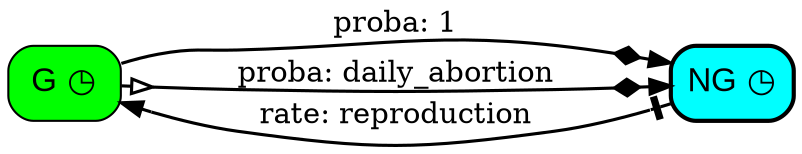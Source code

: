 digraph {
        	rankdir=LR;
        	node[fontsize=16, fontname=Arial, shape=box, style="filled,rounded"];
        	edge[minlen=1.5, penwidth=1.5, tailtooltip="", headtooltip=""];

        	"G" [shape="Mrecord", label="G&nbsp;&#9719;", tooltip="G (Gestating):
	state for gestating animals", fillcolor=green, style="filled,rounded"] ;
	"NG" [shape="Mrecord", label="NG&nbsp;&#9719;", tooltip="NG (NonGestating):
	state for empty animals", fillcolor=cyan, style="filled,rounded,bold"] ;
	"G" -> "NG" [label="proba: 1", labeltooltip="proba: 1", arrowtail="none", arrowhead="normalnonediamond", dir=both, tooltip="", minlen=3, style="solid"];
	"G" -> "NG" [label="proba: daily_abortion", labeltooltip="daily_abortion [parameter]:
	daily probability that an infected animal aborts during gestation       
	1 - (1 - global_abortion)**(1/gestation_duration)", arrowtail="noneoinv", arrowhead="normalnonediamond", dir=both, tooltip="ESCAPE: is_I", minlen=3, style="solid"];
	"NG" -> "G" [label="rate: reproduction", labeltooltip="reproduction [parameter]:
	reproduction rate of the animals                                        
	0.05", arrowtail="nonetee", arrowhead="normalnone", dir=both, tooltip="COND: is_A", minlen=3, style="solid"];
}